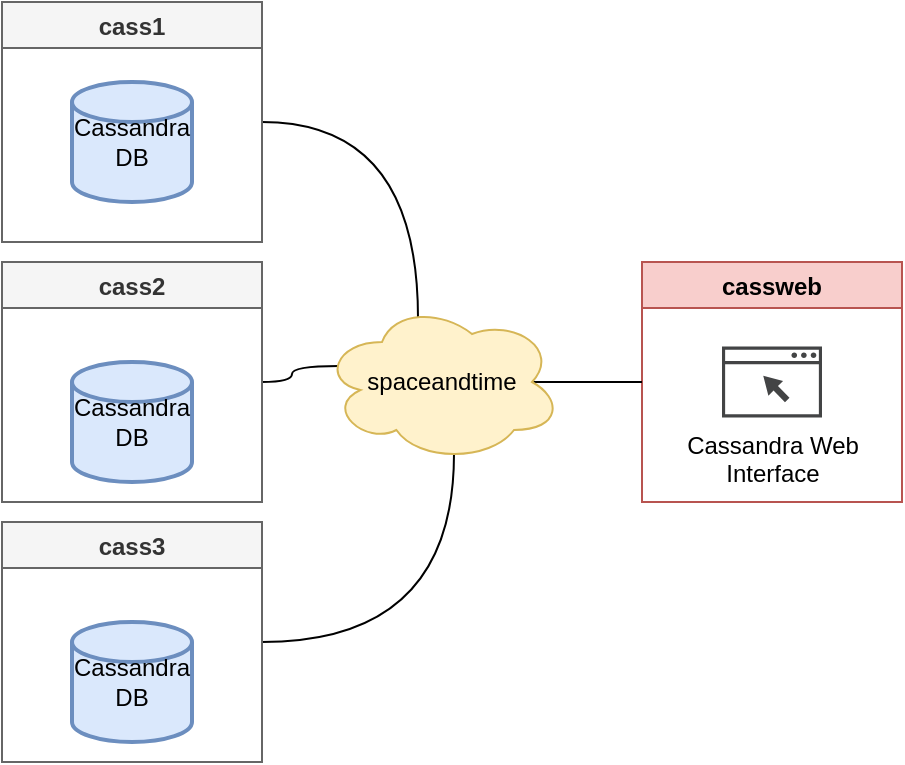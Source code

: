 <mxfile>
    <diagram id="QgOJNEzgVb6l1vGvWZIy" name="Page-1">
        <mxGraphModel dx="724" dy="591" grid="1" gridSize="10" guides="1" tooltips="1" connect="1" arrows="1" fold="1" page="1" pageScale="1" pageWidth="827" pageHeight="1169" math="0" shadow="0">
            <root>
                <mxCell id="0"/>
                <mxCell id="1" parent="0"/>
                <mxCell id="15" style="edgeStyle=orthogonalEdgeStyle;curved=1;html=1;exitX=1;exitY=0.5;exitDx=0;exitDy=0;entryX=0.4;entryY=0.1;entryDx=0;entryDy=0;entryPerimeter=0;startArrow=none;startFill=0;endArrow=none;endFill=0;" edge="1" parent="1" source="2" target="14">
                    <mxGeometry relative="1" as="geometry"/>
                </mxCell>
                <mxCell id="2" value="cass1" style="swimlane;fillColor=#f5f5f5;fontColor=#333333;strokeColor=#666666;" vertex="1" parent="1">
                    <mxGeometry x="110" y="130" width="130" height="120" as="geometry"/>
                </mxCell>
                <mxCell id="20" value="Cassandra&lt;br&gt;DB" style="strokeWidth=2;html=1;shape=mxgraph.flowchart.database;whiteSpace=wrap;fillColor=#dae8fc;strokeColor=#6c8ebf;" vertex="1" parent="2">
                    <mxGeometry x="35" y="40" width="60" height="60" as="geometry"/>
                </mxCell>
                <mxCell id="16" style="edgeStyle=orthogonalEdgeStyle;curved=1;html=1;exitX=1;exitY=0.5;exitDx=0;exitDy=0;entryX=0.07;entryY=0.4;entryDx=0;entryDy=0;entryPerimeter=0;startArrow=none;startFill=0;endArrow=none;endFill=0;" edge="1" parent="1" source="4" target="14">
                    <mxGeometry relative="1" as="geometry"/>
                </mxCell>
                <mxCell id="4" value="cass2" style="swimlane;fillColor=#f5f5f5;fontColor=#333333;strokeColor=#666666;" vertex="1" parent="1">
                    <mxGeometry x="110" y="260" width="130" height="120" as="geometry"/>
                </mxCell>
                <mxCell id="21" value="Cassandra&lt;br&gt;DB" style="strokeWidth=2;html=1;shape=mxgraph.flowchart.database;whiteSpace=wrap;fillColor=#dae8fc;strokeColor=#6c8ebf;" vertex="1" parent="4">
                    <mxGeometry x="35" y="50" width="60" height="60" as="geometry"/>
                </mxCell>
                <mxCell id="17" style="edgeStyle=orthogonalEdgeStyle;curved=1;html=1;exitX=1;exitY=0.5;exitDx=0;exitDy=0;entryX=0.55;entryY=0.95;entryDx=0;entryDy=0;entryPerimeter=0;startArrow=none;startFill=0;endArrow=none;endFill=0;" edge="1" parent="1" source="5" target="14">
                    <mxGeometry relative="1" as="geometry"/>
                </mxCell>
                <mxCell id="5" value="cass3" style="swimlane;fillColor=#f5f5f5;fontColor=#333333;strokeColor=#666666;" vertex="1" parent="1">
                    <mxGeometry x="110" y="390" width="130" height="120" as="geometry"/>
                </mxCell>
                <mxCell id="22" value="Cassandra&lt;br&gt;DB" style="strokeWidth=2;html=1;shape=mxgraph.flowchart.database;whiteSpace=wrap;fillColor=#dae8fc;strokeColor=#6c8ebf;" vertex="1" parent="5">
                    <mxGeometry x="35" y="50" width="60" height="60" as="geometry"/>
                </mxCell>
                <mxCell id="7" value="cassweb" style="swimlane;fillColor=#f8cecc;strokeColor=#b85450;" vertex="1" parent="1">
                    <mxGeometry x="430" y="260" width="130" height="120" as="geometry"/>
                </mxCell>
                <mxCell id="23" value="Cassandra Web&lt;br&gt;Interface" style="sketch=0;pointerEvents=1;shadow=0;dashed=0;html=1;strokeColor=none;fillColor=#434445;aspect=fixed;labelPosition=center;verticalLabelPosition=bottom;verticalAlign=top;align=center;outlineConnect=0;shape=mxgraph.vvd.web_browser;" vertex="1" parent="7">
                    <mxGeometry x="40" y="42.25" width="50" height="35.5" as="geometry"/>
                </mxCell>
                <mxCell id="19" style="edgeStyle=orthogonalEdgeStyle;curved=1;html=1;exitX=0.875;exitY=0.5;exitDx=0;exitDy=0;exitPerimeter=0;entryX=0;entryY=0.5;entryDx=0;entryDy=0;startArrow=none;startFill=0;endArrow=none;endFill=0;" edge="1" parent="1" source="14" target="7">
                    <mxGeometry relative="1" as="geometry"/>
                </mxCell>
                <mxCell id="14" value="spaceandtime" style="ellipse;shape=cloud;whiteSpace=wrap;html=1;fillColor=#fff2cc;strokeColor=#d6b656;" vertex="1" parent="1">
                    <mxGeometry x="270" y="280" width="120" height="80" as="geometry"/>
                </mxCell>
            </root>
        </mxGraphModel>
    </diagram>
</mxfile>